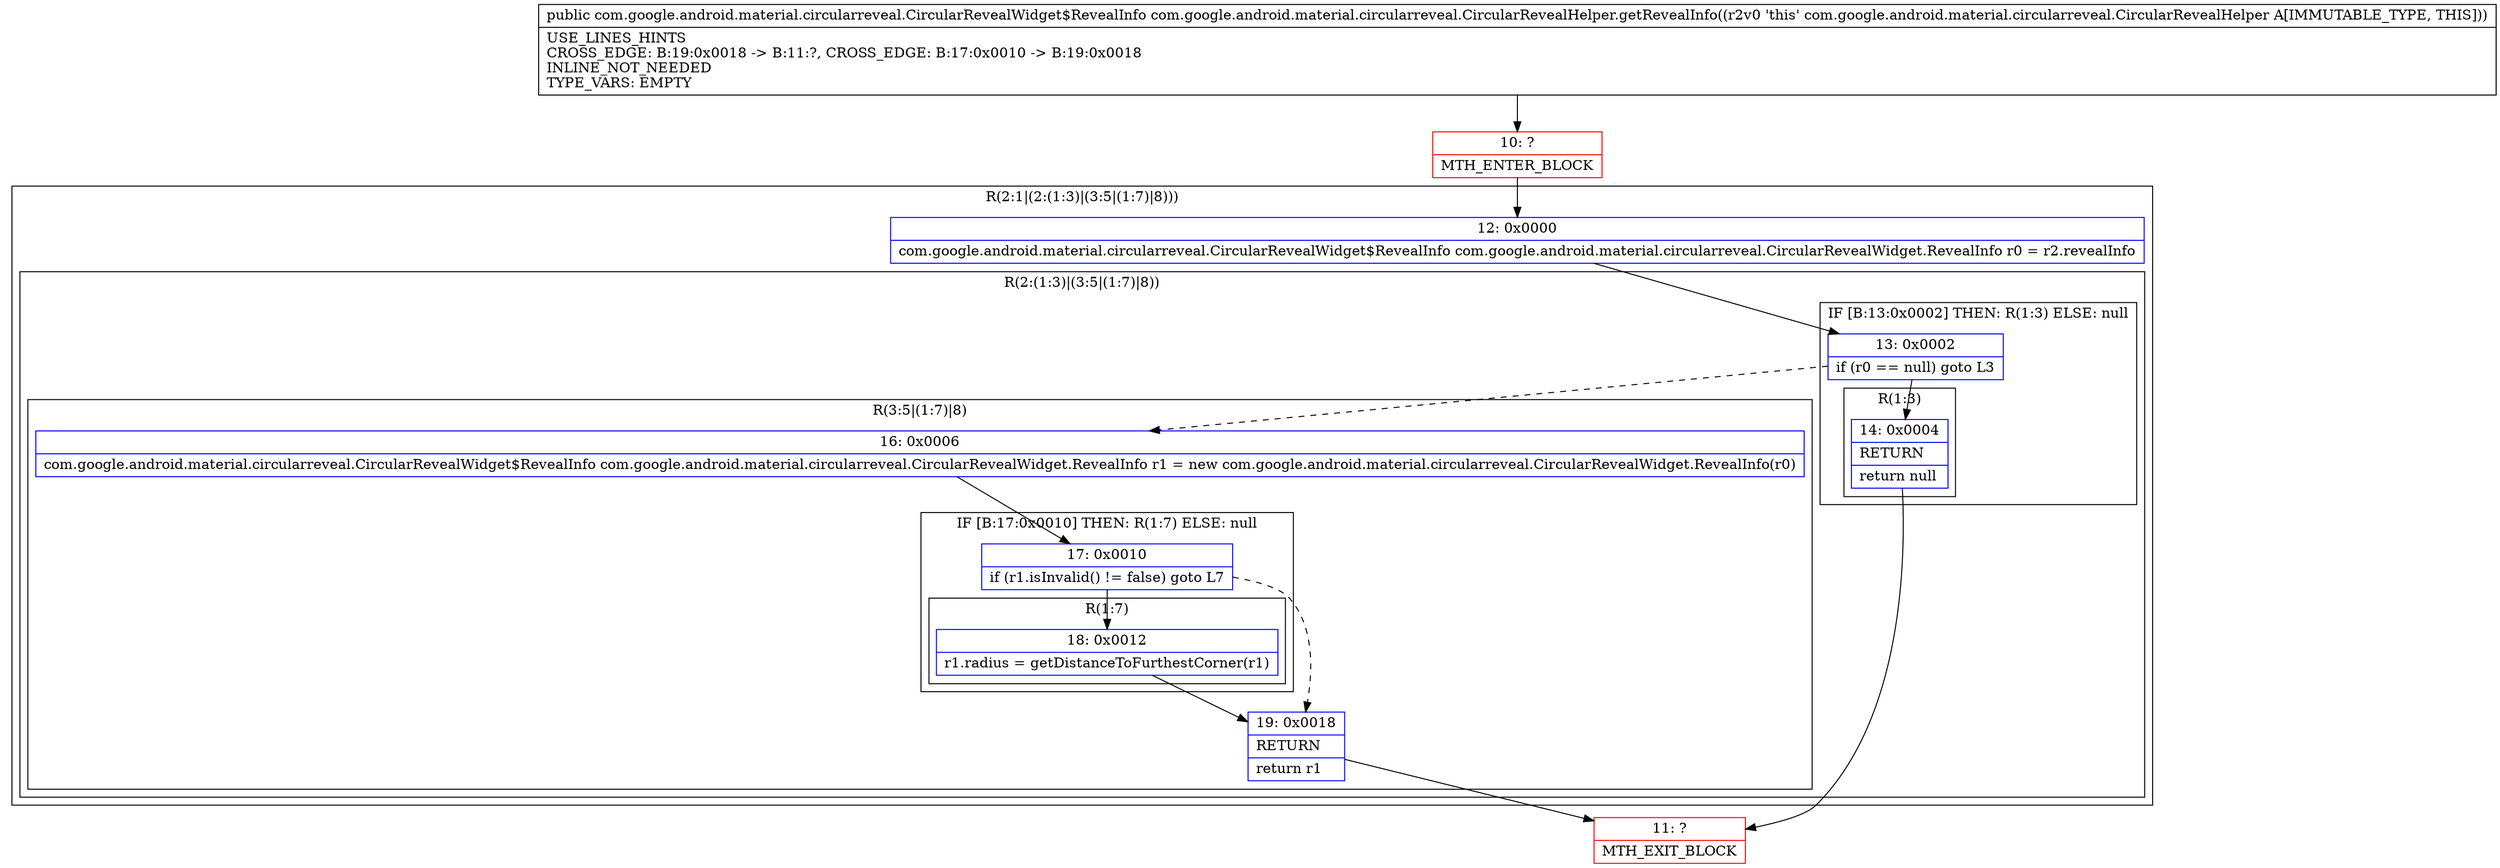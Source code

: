 digraph "CFG forcom.google.android.material.circularreveal.CircularRevealHelper.getRevealInfo()Lcom\/google\/android\/material\/circularreveal\/CircularRevealWidget$RevealInfo;" {
subgraph cluster_Region_600048620 {
label = "R(2:1|(2:(1:3)|(3:5|(1:7)|8)))";
node [shape=record,color=blue];
Node_12 [shape=record,label="{12\:\ 0x0000|com.google.android.material.circularreveal.CircularRevealWidget$RevealInfo com.google.android.material.circularreveal.CircularRevealWidget.RevealInfo r0 = r2.revealInfo\l}"];
subgraph cluster_Region_1985191318 {
label = "R(2:(1:3)|(3:5|(1:7)|8))";
node [shape=record,color=blue];
subgraph cluster_IfRegion_875329976 {
label = "IF [B:13:0x0002] THEN: R(1:3) ELSE: null";
node [shape=record,color=blue];
Node_13 [shape=record,label="{13\:\ 0x0002|if (r0 == null) goto L3\l}"];
subgraph cluster_Region_319263129 {
label = "R(1:3)";
node [shape=record,color=blue];
Node_14 [shape=record,label="{14\:\ 0x0004|RETURN\l|return null\l}"];
}
}
subgraph cluster_Region_22559805 {
label = "R(3:5|(1:7)|8)";
node [shape=record,color=blue];
Node_16 [shape=record,label="{16\:\ 0x0006|com.google.android.material.circularreveal.CircularRevealWidget$RevealInfo com.google.android.material.circularreveal.CircularRevealWidget.RevealInfo r1 = new com.google.android.material.circularreveal.CircularRevealWidget.RevealInfo(r0)\l}"];
subgraph cluster_IfRegion_2104675666 {
label = "IF [B:17:0x0010] THEN: R(1:7) ELSE: null";
node [shape=record,color=blue];
Node_17 [shape=record,label="{17\:\ 0x0010|if (r1.isInvalid() != false) goto L7\l}"];
subgraph cluster_Region_2125097587 {
label = "R(1:7)";
node [shape=record,color=blue];
Node_18 [shape=record,label="{18\:\ 0x0012|r1.radius = getDistanceToFurthestCorner(r1)\l}"];
}
}
Node_19 [shape=record,label="{19\:\ 0x0018|RETURN\l|return r1\l}"];
}
}
}
Node_10 [shape=record,color=red,label="{10\:\ ?|MTH_ENTER_BLOCK\l}"];
Node_11 [shape=record,color=red,label="{11\:\ ?|MTH_EXIT_BLOCK\l}"];
MethodNode[shape=record,label="{public com.google.android.material.circularreveal.CircularRevealWidget$RevealInfo com.google.android.material.circularreveal.CircularRevealHelper.getRevealInfo((r2v0 'this' com.google.android.material.circularreveal.CircularRevealHelper A[IMMUTABLE_TYPE, THIS]))  | USE_LINES_HINTS\lCROSS_EDGE: B:19:0x0018 \-\> B:11:?, CROSS_EDGE: B:17:0x0010 \-\> B:19:0x0018\lINLINE_NOT_NEEDED\lTYPE_VARS: EMPTY\l}"];
MethodNode -> Node_10;Node_12 -> Node_13;
Node_13 -> Node_14;
Node_13 -> Node_16[style=dashed];
Node_14 -> Node_11;
Node_16 -> Node_17;
Node_17 -> Node_18;
Node_17 -> Node_19[style=dashed];
Node_18 -> Node_19;
Node_19 -> Node_11;
Node_10 -> Node_12;
}

